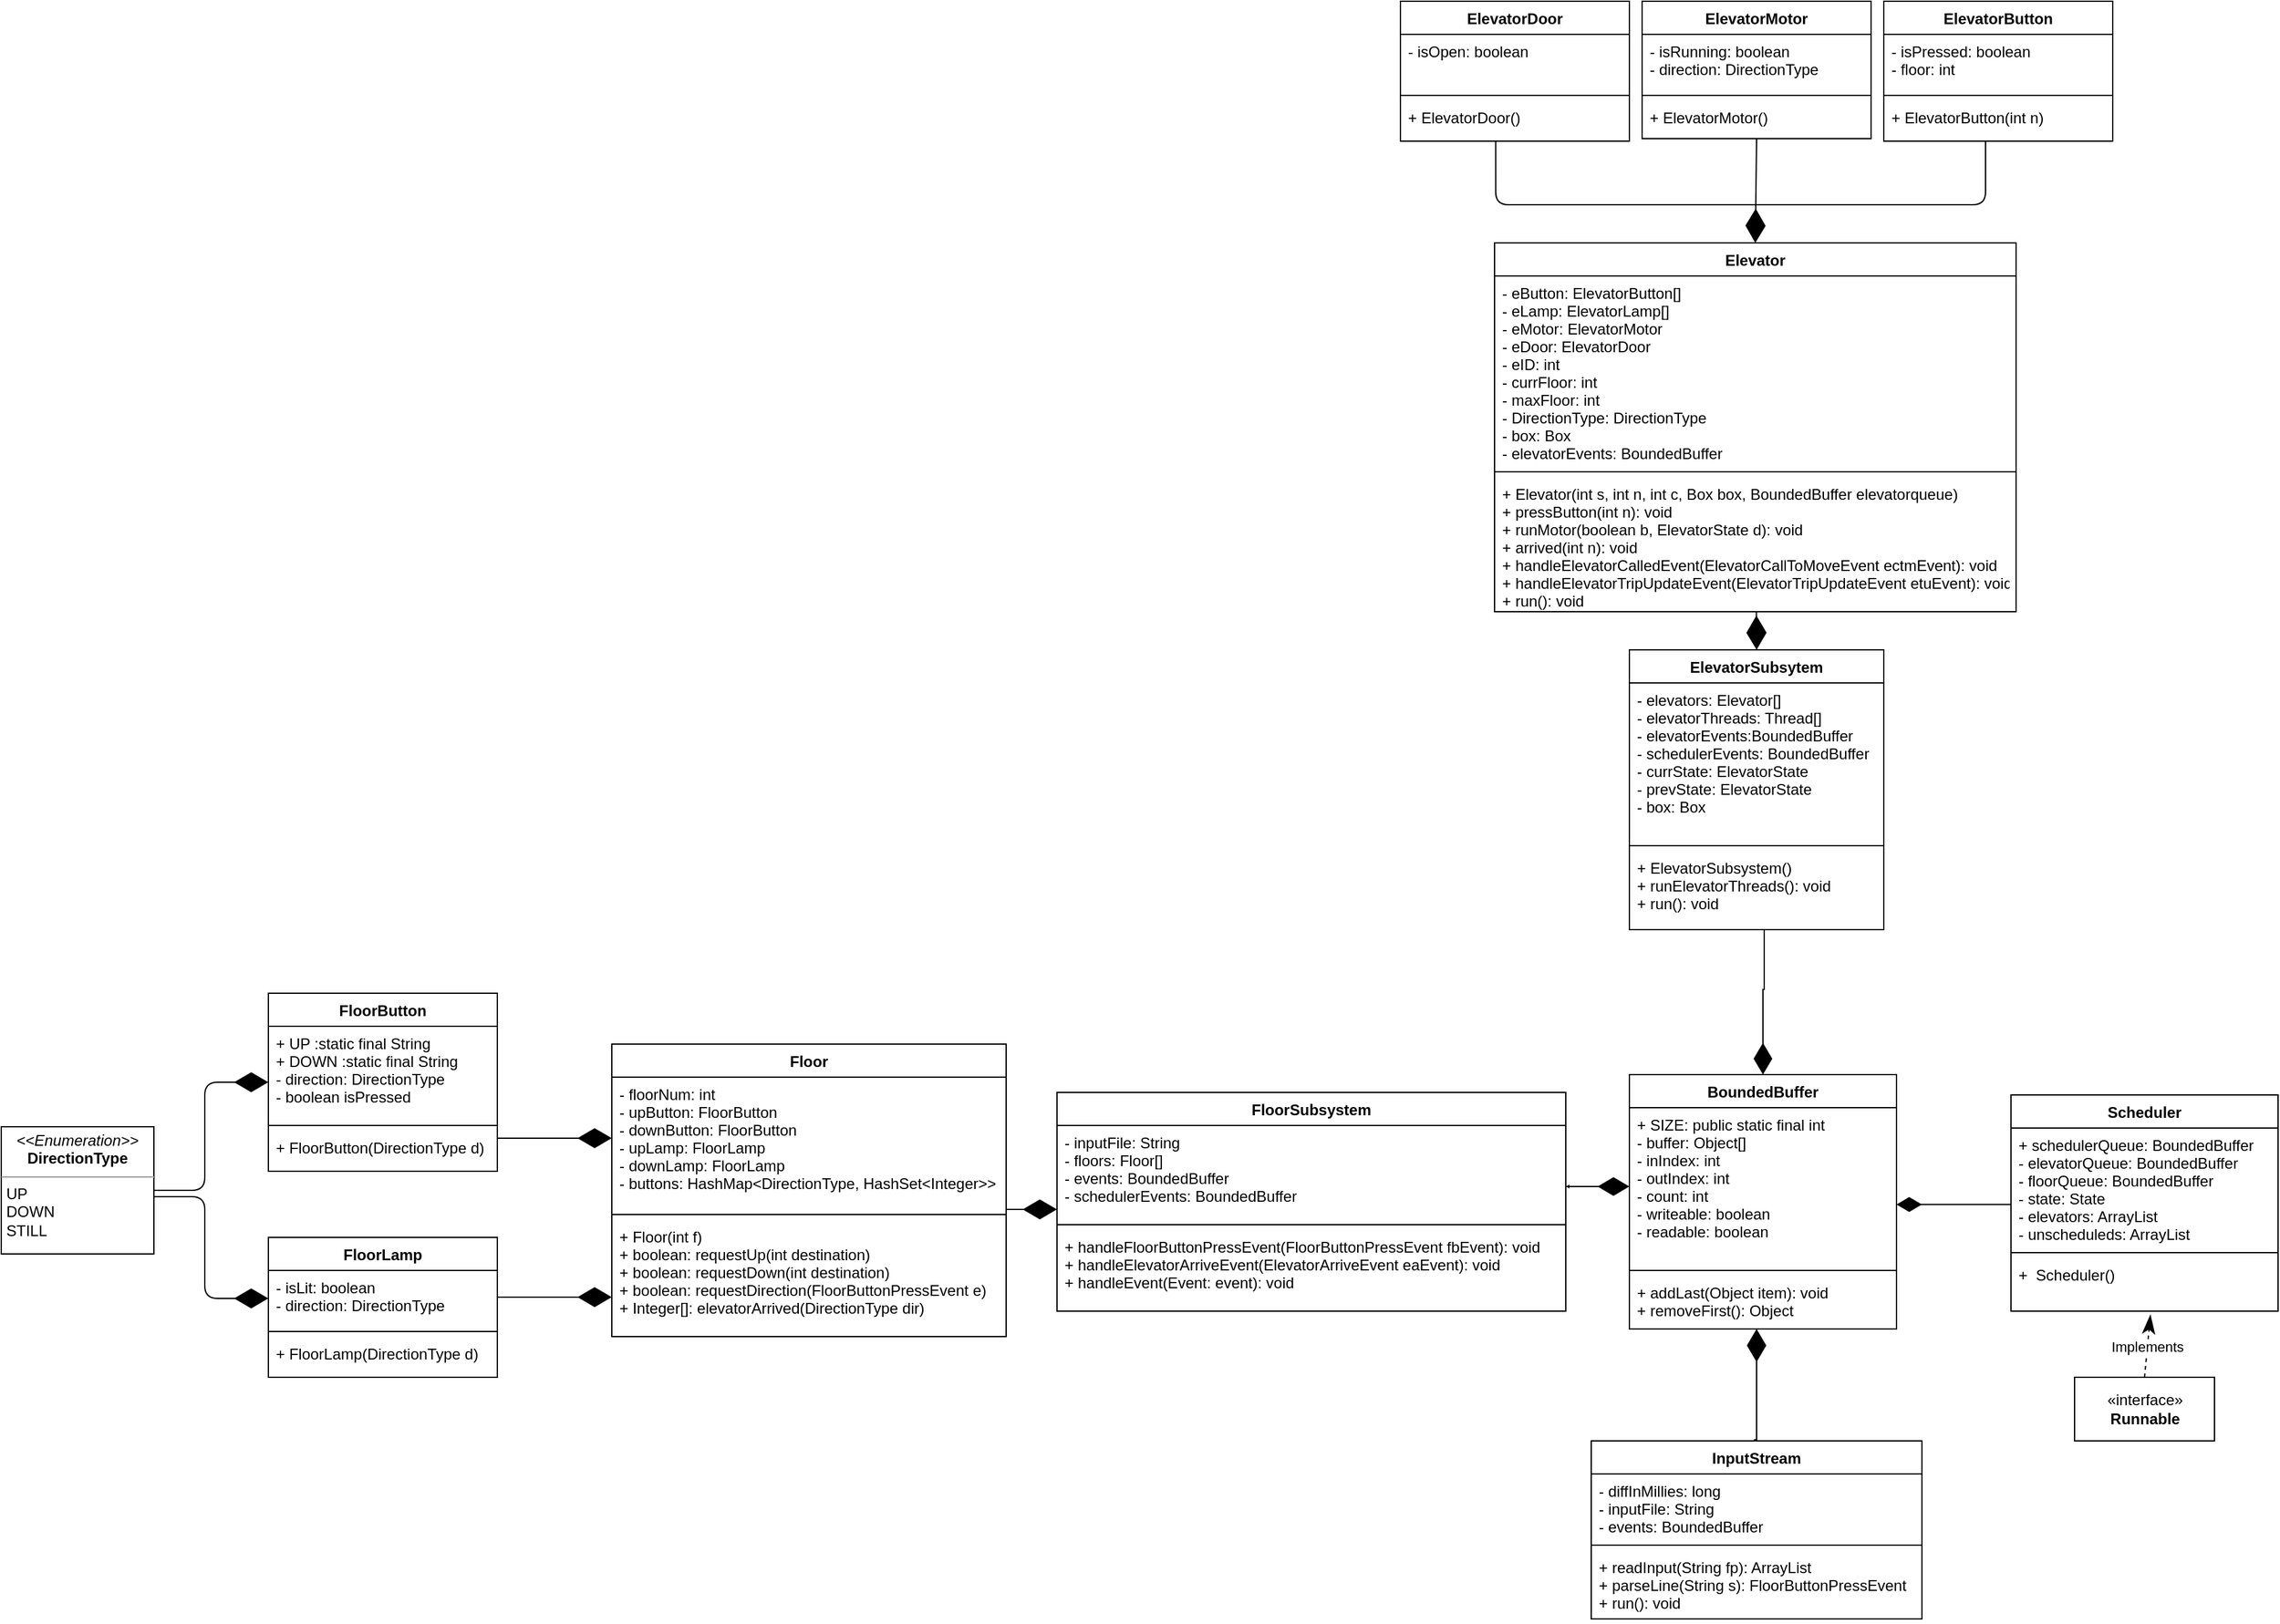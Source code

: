 <mxfile version="14.3.1" type="device" pages="3"><diagram id="C5RBs43oDa-KdzZeNtuy" name="Page-1"><mxGraphModel dx="1431" dy="2145" grid="1" gridSize="10" guides="1" tooltips="1" connect="1" arrows="1" fold="1" page="1" pageScale="1" pageWidth="827" pageHeight="1169" math="0" shadow="0"><root><mxCell id="WIyWlLk6GJQsqaUBKTNV-0"/><mxCell id="WIyWlLk6GJQsqaUBKTNV-1" parent="WIyWlLk6GJQsqaUBKTNV-0"/><mxCell id="u9HM1x2UYRQJg5GZt-2o-34" value="Elevator" style="swimlane;fontStyle=1;align=center;verticalAlign=top;childLayout=stackLayout;horizontal=1;startSize=26;horizontalStack=0;resizeParent=1;resizeParentMax=0;resizeLast=0;collapsible=1;marginBottom=0;" parent="WIyWlLk6GJQsqaUBKTNV-1" vertex="1"><mxGeometry x="1654" y="-700" width="410" height="290" as="geometry"/></mxCell><mxCell id="u9HM1x2UYRQJg5GZt-2o-35" value="- eButton: ElevatorButton[]&#10;- eLamp: ElevatorLamp[]&#10;- eMotor: ElevatorMotor&#10;- eDoor: ElevatorDoor&#10;- eID: int&#10;- currFloor: int&#10;- maxFloor: int&#10;- DirectionType: DirectionType&#10;- box: Box&#10;- elevatorEvents: BoundedBuffer" style="text;strokeColor=none;fillColor=none;align=left;verticalAlign=top;spacingLeft=4;spacingRight=4;overflow=hidden;rotatable=0;points=[[0,0.5],[1,0.5]];portConstraint=eastwest;" parent="u9HM1x2UYRQJg5GZt-2o-34" vertex="1"><mxGeometry y="26" width="410" height="150" as="geometry"/></mxCell><mxCell id="u9HM1x2UYRQJg5GZt-2o-36" value="" style="line;strokeWidth=1;fillColor=none;align=left;verticalAlign=middle;spacingTop=-1;spacingLeft=3;spacingRight=3;rotatable=0;labelPosition=right;points=[];portConstraint=eastwest;" parent="u9HM1x2UYRQJg5GZt-2o-34" vertex="1"><mxGeometry y="176" width="410" height="8" as="geometry"/></mxCell><mxCell id="u9HM1x2UYRQJg5GZt-2o-37" value="+ Elevator(int s, int n, int c, Box box, BoundedBuffer elevatorqueue)&#10;+ pressButton(int n): void&#10;+ runMotor(boolean b, ElevatorState d): void&#10;+ arrived(int n): void&#10;+ handleElevatorCalledEvent(ElevatorCallToMoveEvent ectmEvent): void&#10;+ handleElevatorTripUpdateEvent(ElevatorTripUpdateEvent etuEvent): void&#10;+ run(): void" style="text;strokeColor=none;fillColor=none;align=left;verticalAlign=top;spacingLeft=4;spacingRight=4;overflow=hidden;rotatable=0;points=[[0,0.5],[1,0.5]];portConstraint=eastwest;" parent="u9HM1x2UYRQJg5GZt-2o-34" vertex="1"><mxGeometry y="184" width="410" height="106" as="geometry"/></mxCell><mxCell id="u9HM1x2UYRQJg5GZt-2o-65" value="FloorLamp" style="swimlane;fontStyle=1;align=center;verticalAlign=top;childLayout=stackLayout;horizontal=1;startSize=26;horizontalStack=0;resizeParent=1;resizeParentMax=0;resizeLast=0;collapsible=1;marginBottom=0;" parent="WIyWlLk6GJQsqaUBKTNV-1" vertex="1"><mxGeometry x="690" y="82" width="180" height="110" as="geometry"/></mxCell><mxCell id="u9HM1x2UYRQJg5GZt-2o-66" value="- isLit: boolean&#10;- direction: DirectionType&#10;" style="text;strokeColor=none;fillColor=none;align=left;verticalAlign=top;spacingLeft=4;spacingRight=4;overflow=hidden;rotatable=0;points=[[0,0.5],[1,0.5]];portConstraint=eastwest;" parent="u9HM1x2UYRQJg5GZt-2o-65" vertex="1"><mxGeometry y="26" width="180" height="44" as="geometry"/></mxCell><mxCell id="u9HM1x2UYRQJg5GZt-2o-67" value="" style="line;strokeWidth=1;fillColor=none;align=left;verticalAlign=middle;spacingTop=-1;spacingLeft=3;spacingRight=3;rotatable=0;labelPosition=right;points=[];portConstraint=eastwest;" parent="u9HM1x2UYRQJg5GZt-2o-65" vertex="1"><mxGeometry y="70" width="180" height="8" as="geometry"/></mxCell><mxCell id="u9HM1x2UYRQJg5GZt-2o-68" value="+ FloorLamp(DirectionType d)" style="text;strokeColor=none;fillColor=none;align=left;verticalAlign=top;spacingLeft=4;spacingRight=4;overflow=hidden;rotatable=0;points=[[0,0.5],[1,0.5]];portConstraint=eastwest;" parent="u9HM1x2UYRQJg5GZt-2o-65" vertex="1"><mxGeometry y="78" width="180" height="32" as="geometry"/></mxCell><mxCell id="u9HM1x2UYRQJg5GZt-2o-69" value="&lt;p style=&quot;margin: 0px ; margin-top: 4px ; text-align: center&quot;&gt;&lt;i&gt;&amp;lt;&amp;lt;Enumeration&amp;gt;&amp;gt;&lt;/i&gt;&lt;br&gt;&lt;b&gt;DirectionType&lt;/b&gt;&lt;br&gt;&lt;/p&gt;&lt;hr size=&quot;1&quot;&gt;&lt;p style=&quot;margin: 0px ; margin-left: 4px&quot;&gt;UP&lt;/p&gt;&lt;p style=&quot;margin: 0px ; margin-left: 4px&quot;&gt;&lt;span&gt;&#9;&lt;/span&gt;DOWN&lt;/p&gt;&lt;p style=&quot;margin: 0px ; margin-left: 4px&quot;&gt;&lt;span&gt;&#9;&lt;/span&gt;STILL&lt;/p&gt;" style="verticalAlign=top;align=left;overflow=fill;fontSize=12;fontFamily=Helvetica;html=1;" parent="WIyWlLk6GJQsqaUBKTNV-1" vertex="1"><mxGeometry x="480" y="-5" width="120" height="100" as="geometry"/></mxCell><mxCell id="u9HM1x2UYRQJg5GZt-2o-71" value="FloorButton" style="swimlane;fontStyle=1;align=center;verticalAlign=top;childLayout=stackLayout;horizontal=1;startSize=26;horizontalStack=0;resizeParent=1;resizeParentMax=0;resizeLast=0;collapsible=1;marginBottom=0;" parent="WIyWlLk6GJQsqaUBKTNV-1" vertex="1"><mxGeometry x="690" y="-110" width="180" height="140" as="geometry"/></mxCell><mxCell id="u9HM1x2UYRQJg5GZt-2o-72" value="+ UP :static final String&#10;+ DOWN :static final String&#10;- direction: DirectionType&#10;- boolean isPressed" style="text;strokeColor=none;fillColor=none;align=left;verticalAlign=top;spacingLeft=4;spacingRight=4;overflow=hidden;rotatable=0;points=[[0,0.5],[1,0.5]];portConstraint=eastwest;" parent="u9HM1x2UYRQJg5GZt-2o-71" vertex="1"><mxGeometry y="26" width="180" height="74" as="geometry"/></mxCell><mxCell id="u9HM1x2UYRQJg5GZt-2o-73" value="" style="line;strokeWidth=1;fillColor=none;align=left;verticalAlign=middle;spacingTop=-1;spacingLeft=3;spacingRight=3;rotatable=0;labelPosition=right;points=[];portConstraint=eastwest;" parent="u9HM1x2UYRQJg5GZt-2o-71" vertex="1"><mxGeometry y="100" width="180" height="8" as="geometry"/></mxCell><mxCell id="u9HM1x2UYRQJg5GZt-2o-74" value="+ FloorButton(DirectionType d)" style="text;strokeColor=none;fillColor=none;align=left;verticalAlign=top;spacingLeft=4;spacingRight=4;overflow=hidden;rotatable=0;points=[[0,0.5],[1,0.5]];portConstraint=eastwest;" parent="u9HM1x2UYRQJg5GZt-2o-71" vertex="1"><mxGeometry y="108" width="180" height="32" as="geometry"/></mxCell><mxCell id="aVqg31x4cThum8mRUyK4-0" value="Floor" style="swimlane;fontStyle=1;align=center;verticalAlign=top;childLayout=stackLayout;horizontal=1;startSize=26;horizontalStack=0;resizeParent=1;resizeParentMax=0;resizeLast=0;collapsible=1;marginBottom=0;" parent="WIyWlLk6GJQsqaUBKTNV-1" vertex="1"><mxGeometry x="960" y="-70" width="310" height="230" as="geometry"/></mxCell><mxCell id="aVqg31x4cThum8mRUyK4-1" value="- floorNum: int&#10;- upButton: FloorButton&#10;- downButton: FloorButton&#10;- upLamp: FloorLamp&#10;- downLamp: FloorLamp&#10;- buttons: HashMap&lt;DirectionType, HashSet&lt;Integer&gt;&gt;&#10;" style="text;strokeColor=none;fillColor=none;align=left;verticalAlign=top;spacingLeft=4;spacingRight=4;overflow=hidden;rotatable=0;points=[[0,0.5],[1,0.5]];portConstraint=eastwest;" parent="aVqg31x4cThum8mRUyK4-0" vertex="1"><mxGeometry y="26" width="310" height="104" as="geometry"/></mxCell><mxCell id="aVqg31x4cThum8mRUyK4-2" value="" style="line;strokeWidth=1;fillColor=none;align=left;verticalAlign=middle;spacingTop=-1;spacingLeft=3;spacingRight=3;rotatable=0;labelPosition=right;points=[];portConstraint=eastwest;" parent="aVqg31x4cThum8mRUyK4-0" vertex="1"><mxGeometry y="130" width="310" height="8" as="geometry"/></mxCell><mxCell id="aVqg31x4cThum8mRUyK4-3" value="+ Floor(int f)&#10;+ boolean: requestUp(int destination)&#10;+ boolean: requestDown(int destination)&#10;+ boolean: requestDirection(FloorButtonPressEvent e)&#10;+ Integer[]: elevatorArrived(DirectionType dir)&#10;&#10;" style="text;strokeColor=none;fillColor=none;align=left;verticalAlign=top;spacingLeft=4;spacingRight=4;overflow=hidden;rotatable=0;points=[[0,0.5],[1,0.5]];portConstraint=eastwest;" parent="aVqg31x4cThum8mRUyK4-0" vertex="1"><mxGeometry y="138" width="310" height="92" as="geometry"/></mxCell><mxCell id="aVqg31x4cThum8mRUyK4-13" value="ElevatorMotor" style="swimlane;fontStyle=1;align=center;verticalAlign=top;childLayout=stackLayout;horizontal=1;startSize=26;horizontalStack=0;resizeParent=1;resizeParentMax=0;resizeLast=0;collapsible=1;marginBottom=0;" parent="WIyWlLk6GJQsqaUBKTNV-1" vertex="1"><mxGeometry x="1770" y="-890" width="180" height="108" as="geometry"/></mxCell><mxCell id="aVqg31x4cThum8mRUyK4-14" value="- isRunning: boolean&#10;- direction: DirectionType" style="text;strokeColor=none;fillColor=none;align=left;verticalAlign=top;spacingLeft=4;spacingRight=4;overflow=hidden;rotatable=0;points=[[0,0.5],[1,0.5]];portConstraint=eastwest;" parent="aVqg31x4cThum8mRUyK4-13" vertex="1"><mxGeometry y="26" width="180" height="44" as="geometry"/></mxCell><mxCell id="aVqg31x4cThum8mRUyK4-15" value="" style="line;strokeWidth=1;fillColor=none;align=left;verticalAlign=middle;spacingTop=-1;spacingLeft=3;spacingRight=3;rotatable=0;labelPosition=right;points=[];portConstraint=eastwest;" parent="aVqg31x4cThum8mRUyK4-13" vertex="1"><mxGeometry y="70" width="180" height="8" as="geometry"/></mxCell><mxCell id="aVqg31x4cThum8mRUyK4-16" value="+ ElevatorMotor()" style="text;strokeColor=none;fillColor=none;align=left;verticalAlign=top;spacingLeft=4;spacingRight=4;overflow=hidden;rotatable=0;points=[[0,0.5],[1,0.5]];portConstraint=eastwest;" parent="aVqg31x4cThum8mRUyK4-13" vertex="1"><mxGeometry y="78" width="180" height="30" as="geometry"/></mxCell><mxCell id="aVqg31x4cThum8mRUyK4-17" value="ElevatorButton" style="swimlane;fontStyle=1;align=center;verticalAlign=top;childLayout=stackLayout;horizontal=1;startSize=26;horizontalStack=0;resizeParent=1;resizeParentMax=0;resizeLast=0;collapsible=1;marginBottom=0;" parent="WIyWlLk6GJQsqaUBKTNV-1" vertex="1"><mxGeometry x="1960" y="-890" width="180" height="110" as="geometry"/></mxCell><mxCell id="aVqg31x4cThum8mRUyK4-18" value="- isPressed: boolean&#10;- floor: int" style="text;strokeColor=none;fillColor=none;align=left;verticalAlign=top;spacingLeft=4;spacingRight=4;overflow=hidden;rotatable=0;points=[[0,0.5],[1,0.5]];portConstraint=eastwest;" parent="aVqg31x4cThum8mRUyK4-17" vertex="1"><mxGeometry y="26" width="180" height="44" as="geometry"/></mxCell><mxCell id="60d7tUDC77xEl4lQk2ry-2" value="" style="line;strokeWidth=1;fillColor=none;align=left;verticalAlign=middle;spacingTop=-1;spacingLeft=3;spacingRight=3;rotatable=0;labelPosition=right;points=[];portConstraint=eastwest;" vertex="1" parent="aVqg31x4cThum8mRUyK4-17"><mxGeometry y="70" width="180" height="8" as="geometry"/></mxCell><mxCell id="60d7tUDC77xEl4lQk2ry-3" value="+ ElevatorButton(int n)" style="text;strokeColor=none;fillColor=none;align=left;verticalAlign=top;spacingLeft=4;spacingRight=4;overflow=hidden;rotatable=0;points=[[0,0.5],[1,0.5]];portConstraint=eastwest;" vertex="1" parent="aVqg31x4cThum8mRUyK4-17"><mxGeometry y="78" width="180" height="32" as="geometry"/></mxCell><mxCell id="aVqg31x4cThum8mRUyK4-21" value="ElevatorDoor" style="swimlane;fontStyle=1;align=center;verticalAlign=top;childLayout=stackLayout;horizontal=1;startSize=26;horizontalStack=0;resizeParent=1;resizeParentMax=0;resizeLast=0;collapsible=1;marginBottom=0;" parent="WIyWlLk6GJQsqaUBKTNV-1" vertex="1"><mxGeometry x="1580" y="-890" width="180" height="110" as="geometry"/></mxCell><mxCell id="aVqg31x4cThum8mRUyK4-22" value="- isOpen: boolean&#10;" style="text;strokeColor=none;fillColor=none;align=left;verticalAlign=top;spacingLeft=4;spacingRight=4;overflow=hidden;rotatable=0;points=[[0,0.5],[1,0.5]];portConstraint=eastwest;" parent="aVqg31x4cThum8mRUyK4-21" vertex="1"><mxGeometry y="26" width="180" height="44" as="geometry"/></mxCell><mxCell id="aVqg31x4cThum8mRUyK4-23" value="" style="line;strokeWidth=1;fillColor=none;align=left;verticalAlign=middle;spacingTop=-1;spacingLeft=3;spacingRight=3;rotatable=0;labelPosition=right;points=[];portConstraint=eastwest;" parent="aVqg31x4cThum8mRUyK4-21" vertex="1"><mxGeometry y="70" width="180" height="8" as="geometry"/></mxCell><mxCell id="aVqg31x4cThum8mRUyK4-24" value="+ ElevatorDoor()&#10;" style="text;strokeColor=none;fillColor=none;align=left;verticalAlign=top;spacingLeft=4;spacingRight=4;overflow=hidden;rotatable=0;points=[[0,0.5],[1,0.5]];portConstraint=eastwest;" parent="aVqg31x4cThum8mRUyK4-21" vertex="1"><mxGeometry y="78" width="180" height="32" as="geometry"/></mxCell><mxCell id="aVqg31x4cThum8mRUyK4-28" value="Scheduler" style="swimlane;fontStyle=1;align=center;verticalAlign=top;childLayout=stackLayout;horizontal=1;startSize=26;horizontalStack=0;resizeParent=1;resizeParentMax=0;resizeLast=0;collapsible=1;marginBottom=0;" parent="WIyWlLk6GJQsqaUBKTNV-1" vertex="1"><mxGeometry x="2060" y="-30" width="210" height="170" as="geometry"/></mxCell><mxCell id="aVqg31x4cThum8mRUyK4-29" value="+ schedulerQueue: BoundedBuffer&#10;- elevatorQueue: BoundedBuffer&#10;- floorQueue: BoundedBuffer&#10;- state: State&#10;- elevators: ArrayList&#10;- unscheduleds: ArrayList&#10;" style="text;strokeColor=none;fillColor=none;align=left;verticalAlign=top;spacingLeft=4;spacingRight=4;overflow=hidden;rotatable=0;points=[[0,0.5],[1,0.5]];portConstraint=eastwest;" parent="aVqg31x4cThum8mRUyK4-28" vertex="1"><mxGeometry y="26" width="210" height="94" as="geometry"/></mxCell><mxCell id="aVqg31x4cThum8mRUyK4-30" value="" style="line;strokeWidth=1;fillColor=none;align=left;verticalAlign=middle;spacingTop=-1;spacingLeft=3;spacingRight=3;rotatable=0;labelPosition=right;points=[];portConstraint=eastwest;" parent="aVqg31x4cThum8mRUyK4-28" vertex="1"><mxGeometry y="120" width="210" height="8" as="geometry"/></mxCell><mxCell id="aVqg31x4cThum8mRUyK4-31" value="+  Scheduler()" style="text;strokeColor=none;fillColor=none;align=left;verticalAlign=top;spacingLeft=4;spacingRight=4;overflow=hidden;rotatable=0;points=[[0,0.5],[1,0.5]];portConstraint=eastwest;" parent="aVqg31x4cThum8mRUyK4-28" vertex="1"><mxGeometry y="128" width="210" height="42" as="geometry"/></mxCell><mxCell id="aVqg31x4cThum8mRUyK4-32" value="«interface»&lt;br&gt;&lt;b&gt;Runnable&lt;/b&gt;" style="html=1;" parent="WIyWlLk6GJQsqaUBKTNV-1" vertex="1"><mxGeometry x="2110" y="192" width="110" height="50" as="geometry"/></mxCell><mxCell id="29KRy15imQaKffbXxaCw-0" value="Implements" style="endArrow=classicThin;endSize=12;dashed=1;html=1;exitX=0.5;exitY=0;exitDx=0;exitDy=0;endFill=1;entryX=0.522;entryY=1.069;entryDx=0;entryDy=0;entryPerimeter=0;" parent="WIyWlLk6GJQsqaUBKTNV-1" source="aVqg31x4cThum8mRUyK4-32" target="aVqg31x4cThum8mRUyK4-31" edge="1"><mxGeometry width="160" relative="1" as="geometry"><mxPoint x="2130" y="-30" as="sourcePoint"/><mxPoint x="2120" y="30" as="targetPoint"/><Array as="points"/></mxGeometry></mxCell><mxCell id="60d7tUDC77xEl4lQk2ry-30" style="edgeStyle=orthogonalEdgeStyle;rounded=0;orthogonalLoop=1;jettySize=auto;html=1;exitX=0.5;exitY=0;exitDx=0;exitDy=0;entryX=0.53;entryY=1;entryDx=0;entryDy=0;entryPerimeter=0;startArrow=diamondThin;startFill=1;endArrow=none;endFill=0;startSize=22;" edge="1" parent="WIyWlLk6GJQsqaUBKTNV-1" source="29KRy15imQaKffbXxaCw-1" target="60d7tUDC77xEl4lQk2ry-22"><mxGeometry relative="1" as="geometry"/></mxCell><mxCell id="60d7tUDC77xEl4lQk2ry-31" style="edgeStyle=orthogonalEdgeStyle;rounded=0;orthogonalLoop=1;jettySize=auto;html=1;exitX=1;exitY=0.614;exitDx=0;exitDy=0;entryX=-0.002;entryY=0.64;entryDx=0;entryDy=0;entryPerimeter=0;startArrow=diamondThin;startFill=1;endArrow=none;endFill=0;exitPerimeter=0;endSize=9;startSize=17;" edge="1" parent="WIyWlLk6GJQsqaUBKTNV-1" source="29KRy15imQaKffbXxaCw-2" target="aVqg31x4cThum8mRUyK4-29"><mxGeometry relative="1" as="geometry"><Array as="points"/></mxGeometry></mxCell><mxCell id="29KRy15imQaKffbXxaCw-1" value="BoundedBuffer" style="swimlane;fontStyle=1;align=center;verticalAlign=top;childLayout=stackLayout;horizontal=1;startSize=26;horizontalStack=0;resizeParent=1;resizeParentMax=0;resizeLast=0;collapsible=1;marginBottom=0;" parent="WIyWlLk6GJQsqaUBKTNV-1" vertex="1"><mxGeometry x="1760" y="-46" width="210" height="200" as="geometry"/></mxCell><mxCell id="29KRy15imQaKffbXxaCw-2" value="+ SIZE: public static final int&#10;- buffer: Object[]&#10;- inIndex: int&#10;- outIndex: int&#10;- count: int&#10;- writeable: boolean&#10;- readable: boolean" style="text;strokeColor=none;fillColor=none;align=left;verticalAlign=top;spacingLeft=4;spacingRight=4;overflow=hidden;rotatable=0;points=[[0,0.5],[1,0.5]];portConstraint=eastwest;" parent="29KRy15imQaKffbXxaCw-1" vertex="1"><mxGeometry y="26" width="210" height="124" as="geometry"/></mxCell><mxCell id="29KRy15imQaKffbXxaCw-3" value="" style="line;strokeWidth=1;fillColor=none;align=left;verticalAlign=middle;spacingTop=-1;spacingLeft=3;spacingRight=3;rotatable=0;labelPosition=right;points=[];portConstraint=eastwest;" parent="29KRy15imQaKffbXxaCw-1" vertex="1"><mxGeometry y="150" width="210" height="8" as="geometry"/></mxCell><mxCell id="29KRy15imQaKffbXxaCw-4" value="+ addLast(Object item): void&#10;+ removeFirst(): Object" style="text;strokeColor=none;fillColor=none;align=left;verticalAlign=top;spacingLeft=4;spacingRight=4;overflow=hidden;rotatable=0;points=[[0,0.5],[1,0.5]];portConstraint=eastwest;" parent="29KRy15imQaKffbXxaCw-1" vertex="1"><mxGeometry y="158" width="210" height="42" as="geometry"/></mxCell><mxCell id="60d7tUDC77xEl4lQk2ry-6" value="" style="endArrow=diamondThin;endFill=1;endSize=24;html=1;entryX=0.5;entryY=0;entryDx=0;entryDy=0;exitX=0.5;exitY=1.006;exitDx=0;exitDy=0;exitPerimeter=0;" edge="1" parent="WIyWlLk6GJQsqaUBKTNV-1" source="aVqg31x4cThum8mRUyK4-16" target="u9HM1x2UYRQJg5GZt-2o-34"><mxGeometry width="160" relative="1" as="geometry"><mxPoint x="1770" y="-790" as="sourcePoint"/><mxPoint x="1930" y="-790" as="targetPoint"/></mxGeometry></mxCell><mxCell id="60d7tUDC77xEl4lQk2ry-7" value="" style="endArrow=none;html=1;edgeStyle=orthogonalEdgeStyle;exitX=0.416;exitY=0.986;exitDx=0;exitDy=0;exitPerimeter=0;" edge="1" parent="WIyWlLk6GJQsqaUBKTNV-1" source="aVqg31x4cThum8mRUyK4-24"><mxGeometry relative="1" as="geometry"><mxPoint x="1654" y="-770" as="sourcePoint"/><mxPoint x="1860" y="-730" as="targetPoint"/><Array as="points"><mxPoint x="1655" y="-730"/></Array></mxGeometry></mxCell><mxCell id="60d7tUDC77xEl4lQk2ry-10" value="" style="endArrow=none;html=1;edgeStyle=orthogonalEdgeStyle;exitX=0.416;exitY=0.986;exitDx=0;exitDy=0;exitPerimeter=0;" edge="1" parent="WIyWlLk6GJQsqaUBKTNV-1"><mxGeometry relative="1" as="geometry"><mxPoint x="2040" y="-779.998" as="sourcePoint"/><mxPoint x="1860" y="-730" as="targetPoint"/><Array as="points"><mxPoint x="2040.12" y="-729.55"/></Array></mxGeometry></mxCell><mxCell id="60d7tUDC77xEl4lQk2ry-11" value="" style="endArrow=diamondThin;endFill=1;endSize=24;html=1;entryX=0;entryY=0.5;entryDx=0;entryDy=0;" edge="1" parent="WIyWlLk6GJQsqaUBKTNV-1" target="u9HM1x2UYRQJg5GZt-2o-66"><mxGeometry width="160" relative="1" as="geometry"><mxPoint x="600" y="50" as="sourcePoint"/><mxPoint x="760" y="50" as="targetPoint"/><Array as="points"><mxPoint x="640" y="50"/><mxPoint x="640" y="130"/></Array></mxGeometry></mxCell><mxCell id="60d7tUDC77xEl4lQk2ry-12" value="" style="endArrow=diamondThin;endFill=1;endSize=24;html=1;entryX=0;entryY=0.5;entryDx=0;entryDy=0;exitX=1;exitY=0.5;exitDx=0;exitDy=0;" edge="1" parent="WIyWlLk6GJQsqaUBKTNV-1" source="u9HM1x2UYRQJg5GZt-2o-69"><mxGeometry width="160" relative="1" as="geometry"><mxPoint x="600" y="-120" as="sourcePoint"/><mxPoint x="690" y="-40" as="targetPoint"/><Array as="points"><mxPoint x="640" y="45"/><mxPoint x="640" y="-40"/></Array></mxGeometry></mxCell><mxCell id="60d7tUDC77xEl4lQk2ry-13" value="" style="endArrow=diamondThin;endFill=1;endSize=24;html=1;" edge="1" parent="WIyWlLk6GJQsqaUBKTNV-1"><mxGeometry width="160" relative="1" as="geometry"><mxPoint x="870" y="129" as="sourcePoint"/><mxPoint x="960" y="129" as="targetPoint"/></mxGeometry></mxCell><mxCell id="60d7tUDC77xEl4lQk2ry-14" value="" style="endArrow=diamondThin;endFill=1;endSize=24;html=1;" edge="1" parent="WIyWlLk6GJQsqaUBKTNV-1"><mxGeometry width="160" relative="1" as="geometry"><mxPoint x="870" y="4.0" as="sourcePoint"/><mxPoint x="960" y="4.0" as="targetPoint"/></mxGeometry></mxCell><mxCell id="60d7tUDC77xEl4lQk2ry-19" value="ElevatorSubsytem" style="swimlane;fontStyle=1;align=center;verticalAlign=top;childLayout=stackLayout;horizontal=1;startSize=26;horizontalStack=0;resizeParent=1;resizeParentMax=0;resizeLast=0;collapsible=1;marginBottom=0;" vertex="1" parent="WIyWlLk6GJQsqaUBKTNV-1"><mxGeometry x="1760" y="-380" width="200" height="220" as="geometry"/></mxCell><mxCell id="60d7tUDC77xEl4lQk2ry-20" value="- elevators: Elevator[]&#10;- elevatorThreads: Thread[]&#10;- elevatorEvents:BoundedBuffer&#10;- schedulerEvents: BoundedBuffer&#10;- currState: ElevatorState&#10;- prevState: ElevatorState&#10;- box: Box" style="text;strokeColor=none;fillColor=none;align=left;verticalAlign=top;spacingLeft=4;spacingRight=4;overflow=hidden;rotatable=0;points=[[0,0.5],[1,0.5]];portConstraint=eastwest;" vertex="1" parent="60d7tUDC77xEl4lQk2ry-19"><mxGeometry y="26" width="200" height="124" as="geometry"/></mxCell><mxCell id="60d7tUDC77xEl4lQk2ry-21" value="" style="line;strokeWidth=1;fillColor=none;align=left;verticalAlign=middle;spacingTop=-1;spacingLeft=3;spacingRight=3;rotatable=0;labelPosition=right;points=[];portConstraint=eastwest;" vertex="1" parent="60d7tUDC77xEl4lQk2ry-19"><mxGeometry y="150" width="200" height="8" as="geometry"/></mxCell><mxCell id="60d7tUDC77xEl4lQk2ry-22" value="+ ElevatorSubsystem()&#10;+ runElevatorThreads(): void&#10;+ run(): void" style="text;strokeColor=none;fillColor=none;align=left;verticalAlign=top;spacingLeft=4;spacingRight=4;overflow=hidden;rotatable=0;points=[[0,0.5],[1,0.5]];portConstraint=eastwest;" vertex="1" parent="60d7tUDC77xEl4lQk2ry-19"><mxGeometry y="158" width="200" height="62" as="geometry"/></mxCell><mxCell id="60d7tUDC77xEl4lQk2ry-24" value="FloorSubsystem" style="swimlane;fontStyle=1;align=center;verticalAlign=top;childLayout=stackLayout;horizontal=1;startSize=26;horizontalStack=0;resizeParent=1;resizeParentMax=0;resizeLast=0;collapsible=1;marginBottom=0;" vertex="1" parent="WIyWlLk6GJQsqaUBKTNV-1"><mxGeometry x="1310" y="-32" width="400" height="172" as="geometry"/></mxCell><mxCell id="60d7tUDC77xEl4lQk2ry-25" value="- inputFile: String&#10;- floors: Floor[]&#10;- events: BoundedBuffer &#10;- schedulerEvents: BoundedBuffer" style="text;strokeColor=none;fillColor=none;align=left;verticalAlign=top;spacingLeft=4;spacingRight=4;overflow=hidden;rotatable=0;points=[[0,0.5],[1,0.5]];portConstraint=eastwest;" vertex="1" parent="60d7tUDC77xEl4lQk2ry-24"><mxGeometry y="26" width="400" height="74" as="geometry"/></mxCell><mxCell id="60d7tUDC77xEl4lQk2ry-28" value="" style="endArrow=diamondThin;endFill=1;endSize=24;html=1;" edge="1" parent="60d7tUDC77xEl4lQk2ry-24"><mxGeometry width="160" relative="1" as="geometry"><mxPoint x="-40" y="92" as="sourcePoint"/><mxPoint y="92" as="targetPoint"/></mxGeometry></mxCell><mxCell id="60d7tUDC77xEl4lQk2ry-26" value="" style="line;strokeWidth=1;fillColor=none;align=left;verticalAlign=middle;spacingTop=-1;spacingLeft=3;spacingRight=3;rotatable=0;labelPosition=right;points=[];portConstraint=eastwest;" vertex="1" parent="60d7tUDC77xEl4lQk2ry-24"><mxGeometry y="100" width="400" height="8" as="geometry"/></mxCell><mxCell id="60d7tUDC77xEl4lQk2ry-27" value="+ handleFloorButtonPressEvent(FloorButtonPressEvent fbEvent): void&#10;+ handleElevatorArriveEvent(ElevatorArriveEvent eaEvent): void&#10;+ handleEvent(Event: event): void" style="text;strokeColor=none;fillColor=none;align=left;verticalAlign=top;spacingLeft=4;spacingRight=4;overflow=hidden;rotatable=0;points=[[0,0.5],[1,0.5]];portConstraint=eastwest;" vertex="1" parent="60d7tUDC77xEl4lQk2ry-24"><mxGeometry y="108" width="400" height="64" as="geometry"/></mxCell><mxCell id="60d7tUDC77xEl4lQk2ry-29" value="" style="endArrow=diamondThin;endFill=1;endSize=24;html=1;entryX=0.5;entryY=0;entryDx=0;entryDy=0;exitX=0.502;exitY=0.999;exitDx=0;exitDy=0;exitPerimeter=0;" edge="1" parent="WIyWlLk6GJQsqaUBKTNV-1" source="u9HM1x2UYRQJg5GZt-2o-37" target="60d7tUDC77xEl4lQk2ry-19"><mxGeometry width="160" relative="1" as="geometry"><mxPoint x="1860" y="-409" as="sourcePoint"/><mxPoint x="1480" y="-230" as="targetPoint"/><Array as="points"/></mxGeometry></mxCell><mxCell id="60d7tUDC77xEl4lQk2ry-32" style="edgeStyle=orthogonalEdgeStyle;rounded=0;orthogonalLoop=1;jettySize=auto;html=1;exitX=0;exitY=0.5;exitDx=0;exitDy=0;entryX=1;entryY=0.65;entryDx=0;entryDy=0;entryPerimeter=0;startArrow=diamondThin;startFill=1;endSize=0;startSize=22;" edge="1" parent="WIyWlLk6GJQsqaUBKTNV-1" source="29KRy15imQaKffbXxaCw-2" target="60d7tUDC77xEl4lQk2ry-25"><mxGeometry relative="1" as="geometry"/></mxCell><mxCell id="60d7tUDC77xEl4lQk2ry-41" style="edgeStyle=orthogonalEdgeStyle;rounded=0;orthogonalLoop=1;jettySize=auto;html=1;exitX=0.5;exitY=0;exitDx=0;exitDy=0;entryX=0.486;entryY=1.022;entryDx=0;entryDy=0;entryPerimeter=0;startArrow=none;startFill=0;endArrow=diamondThin;endFill=1;startSize=18;endSize=23;" edge="1" parent="WIyWlLk6GJQsqaUBKTNV-1"><mxGeometry relative="1" as="geometry"><mxPoint x="1857.94" y="241.08" as="sourcePoint"/><mxPoint x="1860" y="154.004" as="targetPoint"/><Array as="points"><mxPoint x="1860" y="241"/></Array></mxGeometry></mxCell><mxCell id="60d7tUDC77xEl4lQk2ry-37" value="InputStream" style="swimlane;fontStyle=1;align=center;verticalAlign=top;childLayout=stackLayout;horizontal=1;startSize=26;horizontalStack=0;resizeParent=1;resizeParentMax=0;resizeLast=0;collapsible=1;marginBottom=0;" vertex="1" parent="WIyWlLk6GJQsqaUBKTNV-1"><mxGeometry x="1730" y="242" width="260" height="140" as="geometry"/></mxCell><mxCell id="60d7tUDC77xEl4lQk2ry-38" value="- diffInMillies: long&#10;- inputFile: String&#10;- events: BoundedBuffer" style="text;strokeColor=none;fillColor=none;align=left;verticalAlign=top;spacingLeft=4;spacingRight=4;overflow=hidden;rotatable=0;points=[[0,0.5],[1,0.5]];portConstraint=eastwest;" vertex="1" parent="60d7tUDC77xEl4lQk2ry-37"><mxGeometry y="26" width="260" height="52" as="geometry"/></mxCell><mxCell id="60d7tUDC77xEl4lQk2ry-39" value="" style="line;strokeWidth=1;fillColor=none;align=left;verticalAlign=middle;spacingTop=-1;spacingLeft=3;spacingRight=3;rotatable=0;labelPosition=right;points=[];portConstraint=eastwest;" vertex="1" parent="60d7tUDC77xEl4lQk2ry-37"><mxGeometry y="78" width="260" height="8" as="geometry"/></mxCell><mxCell id="60d7tUDC77xEl4lQk2ry-40" value="+ readInput(String fp): ArrayList&#10;+ parseLine(String s): FloorButtonPressEvent&#10;+ run(): void" style="text;strokeColor=none;fillColor=none;align=left;verticalAlign=top;spacingLeft=4;spacingRight=4;overflow=hidden;rotatable=0;points=[[0,0.5],[1,0.5]];portConstraint=eastwest;" vertex="1" parent="60d7tUDC77xEl4lQk2ry-37"><mxGeometry y="86" width="260" height="54" as="geometry"/></mxCell></root></mxGraphModel></diagram><diagram id="rKUp76PYtOYX20kfsPIm" name="Page-2"><mxGraphModel dx="1002" dy="683" grid="1" gridSize="10" guides="1" tooltips="1" connect="1" arrows="1" fold="1" page="1" pageScale="1" pageWidth="850" pageHeight="1100" math="0" shadow="0"><root><mxCell id="-lkqSUOdwCL0BHkwSLN4-0"/><mxCell id="-lkqSUOdwCL0BHkwSLN4-1" parent="-lkqSUOdwCL0BHkwSLN4-0"/></root></mxGraphModel></diagram><diagram id="A_Af1owIZsV35m3JJrTX" name="Page-3"><mxGraphModel dx="1002" dy="683" grid="1" gridSize="10" guides="1" tooltips="1" connect="1" arrows="1" fold="1" page="1" pageScale="1" pageWidth="850" pageHeight="1100" math="0" shadow="0"><root><mxCell id="M009QTvO15NrrqWx4D_c-0"/><mxCell id="M009QTvO15NrrqWx4D_c-1" parent="M009QTvO15NrrqWx4D_c-0"/></root></mxGraphModel></diagram></mxfile>